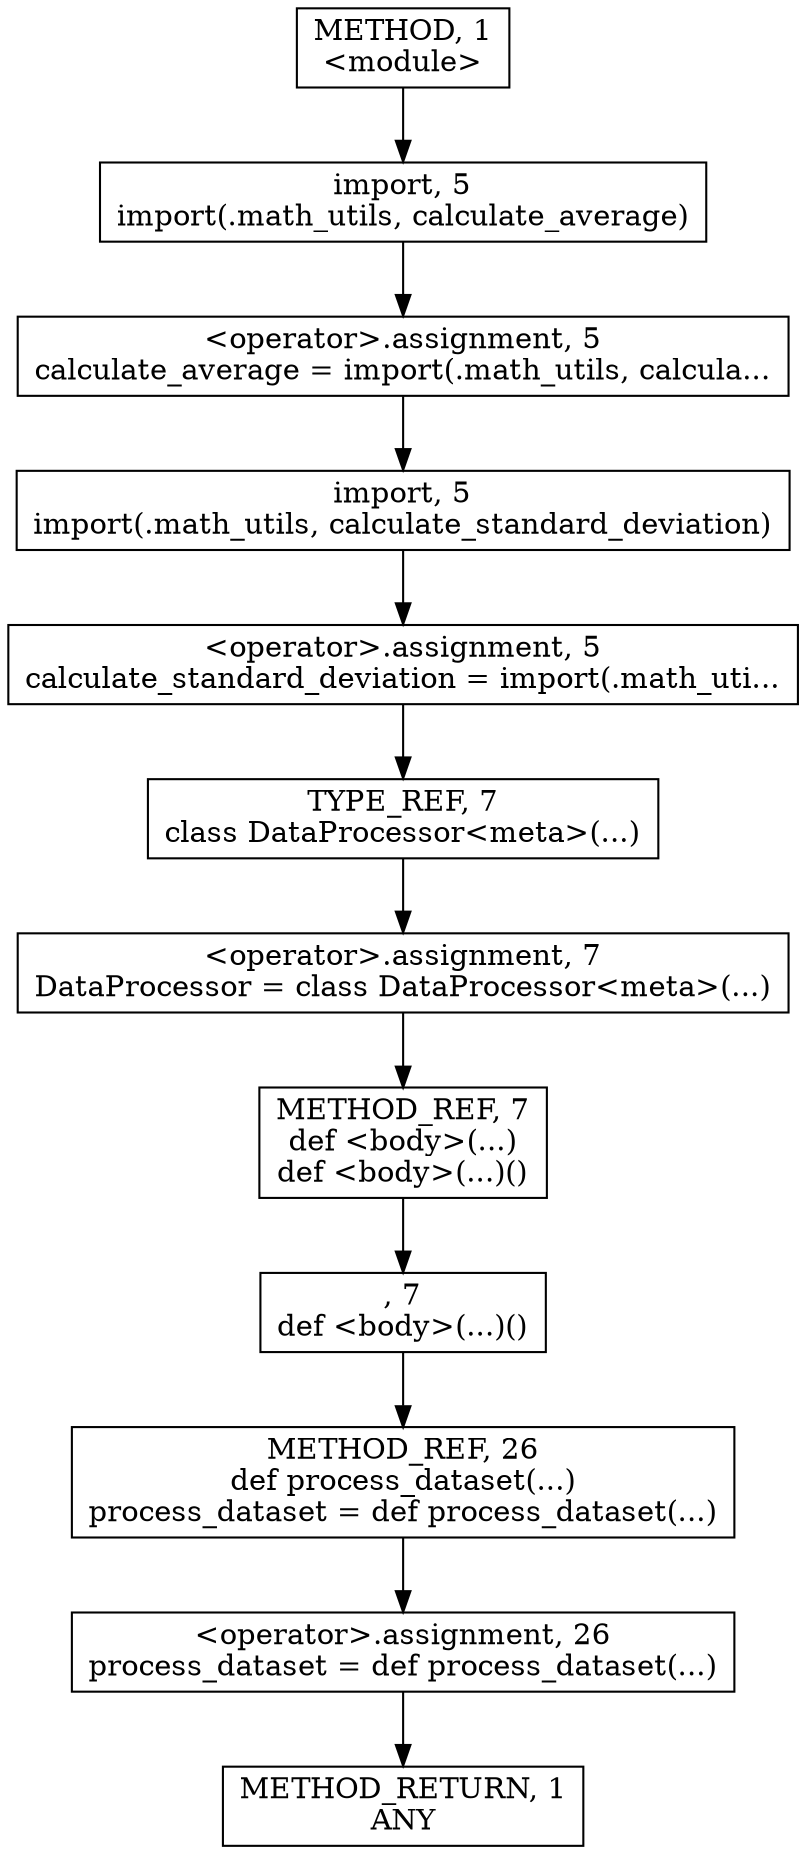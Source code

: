 digraph "&lt;module&gt;" {  
node [shape="rect"];  
"30064771186" [label = <&lt;operator&gt;.assignment, 26<BR/>process_dataset = def process_dataset(...)> ]
"30064771131" [label = <&lt;operator&gt;.assignment, 5<BR/>calculate_average = import(.math_utils, calcula...> ]
"30064771133" [label = <&lt;operator&gt;.assignment, 5<BR/>calculate_standard_deviation = import(.math_uti...> ]
"30064771180" [label = <&lt;operator&gt;.assignment, 7<BR/>DataProcessor = class DataProcessor&lt;meta&gt;(...)> ]
"30064771181" [label = <, 7<BR/>def &lt;body&gt;(...)()> ]
"124554051592" [label = <METHOD_REF, 26<BR/>def process_dataset(...)<BR/>process_dataset = def process_dataset(...)> ]
"30064771130" [label = <import, 5<BR/>import(.math_utils, calculate_average)> ]
"30064771132" [label = <import, 5<BR/>import(.math_utils, calculate_standard_deviation)> ]
"180388626437" [label = <TYPE_REF, 7<BR/>class DataProcessor&lt;meta&gt;(...)> ]
"124554051588" [label = <METHOD_REF, 7<BR/>def &lt;body&gt;(...)<BR/>def &lt;body&gt;(...)()> ]
"111669149703" [label = <METHOD, 1<BR/>&lt;module&gt;> ]
"128849018887" [label = <METHOD_RETURN, 1<BR/>ANY> ]
  "30064771186" -> "128849018887" 
  "30064771131" -> "30064771132" 
  "30064771133" -> "180388626437" 
  "30064771180" -> "124554051588" 
  "30064771181" -> "124554051592" 
  "124554051592" -> "30064771186" 
  "30064771130" -> "30064771131" 
  "30064771132" -> "30064771133" 
  "180388626437" -> "30064771180" 
  "124554051588" -> "30064771181" 
  "111669149703" -> "30064771130" 
}

